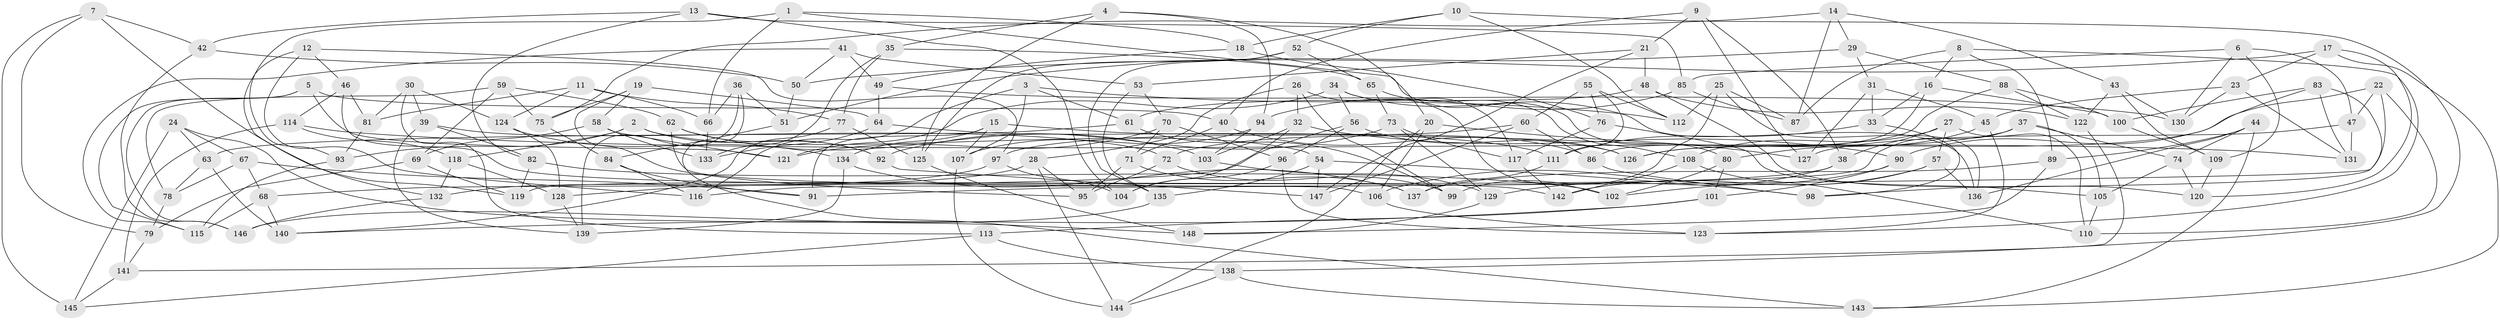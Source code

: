 // Generated by graph-tools (version 1.1) at 2025/26/03/09/25 03:26:57]
// undirected, 148 vertices, 296 edges
graph export_dot {
graph [start="1"]
  node [color=gray90,style=filled];
  1;
  2;
  3;
  4;
  5;
  6;
  7;
  8;
  9;
  10;
  11;
  12;
  13;
  14;
  15;
  16;
  17;
  18;
  19;
  20;
  21;
  22;
  23;
  24;
  25;
  26;
  27;
  28;
  29;
  30;
  31;
  32;
  33;
  34;
  35;
  36;
  37;
  38;
  39;
  40;
  41;
  42;
  43;
  44;
  45;
  46;
  47;
  48;
  49;
  50;
  51;
  52;
  53;
  54;
  55;
  56;
  57;
  58;
  59;
  60;
  61;
  62;
  63;
  64;
  65;
  66;
  67;
  68;
  69;
  70;
  71;
  72;
  73;
  74;
  75;
  76;
  77;
  78;
  79;
  80;
  81;
  82;
  83;
  84;
  85;
  86;
  87;
  88;
  89;
  90;
  91;
  92;
  93;
  94;
  95;
  96;
  97;
  98;
  99;
  100;
  101;
  102;
  103;
  104;
  105;
  106;
  107;
  108;
  109;
  110;
  111;
  112;
  113;
  114;
  115;
  116;
  117;
  118;
  119;
  120;
  121;
  122;
  123;
  124;
  125;
  126;
  127;
  128;
  129;
  130;
  131;
  132;
  133;
  134;
  135;
  136;
  137;
  138;
  139;
  140;
  141;
  142;
  143;
  144;
  145;
  146;
  147;
  148;
  1 -- 80;
  1 -- 66;
  1 -- 93;
  1 -- 18;
  2 -- 92;
  2 -- 93;
  2 -- 54;
  2 -- 118;
  3 -- 107;
  3 -- 61;
  3 -- 112;
  3 -- 116;
  4 -- 35;
  4 -- 125;
  4 -- 20;
  4 -- 94;
  5 -- 115;
  5 -- 146;
  5 -- 121;
  5 -- 40;
  6 -- 130;
  6 -- 109;
  6 -- 85;
  6 -- 47;
  7 -- 119;
  7 -- 42;
  7 -- 79;
  7 -- 145;
  8 -- 89;
  8 -- 16;
  8 -- 123;
  8 -- 87;
  9 -- 21;
  9 -- 38;
  9 -- 127;
  9 -- 40;
  10 -- 52;
  10 -- 112;
  10 -- 138;
  10 -- 18;
  11 -- 77;
  11 -- 66;
  11 -- 81;
  11 -- 124;
  12 -- 132;
  12 -- 97;
  12 -- 116;
  12 -- 46;
  13 -- 82;
  13 -- 104;
  13 -- 42;
  13 -- 85;
  14 -- 43;
  14 -- 87;
  14 -- 29;
  14 -- 75;
  15 -- 126;
  15 -- 107;
  15 -- 91;
  15 -- 134;
  16 -- 33;
  16 -- 86;
  16 -- 100;
  17 -- 143;
  17 -- 50;
  17 -- 120;
  17 -- 23;
  18 -- 49;
  18 -- 76;
  19 -- 64;
  19 -- 75;
  19 -- 95;
  19 -- 58;
  20 -- 144;
  20 -- 106;
  20 -- 127;
  21 -- 48;
  21 -- 147;
  21 -- 53;
  22 -- 110;
  22 -- 126;
  22 -- 47;
  22 -- 91;
  23 -- 131;
  23 -- 130;
  23 -- 45;
  24 -- 145;
  24 -- 67;
  24 -- 148;
  24 -- 63;
  25 -- 87;
  25 -- 136;
  25 -- 112;
  25 -- 99;
  26 -- 28;
  26 -- 32;
  26 -- 102;
  26 -- 99;
  27 -- 110;
  27 -- 108;
  27 -- 38;
  27 -- 57;
  28 -- 144;
  28 -- 95;
  28 -- 128;
  29 -- 31;
  29 -- 88;
  29 -- 51;
  30 -- 113;
  30 -- 124;
  30 -- 81;
  30 -- 39;
  31 -- 33;
  31 -- 127;
  31 -- 45;
  32 -- 90;
  32 -- 104;
  32 -- 103;
  33 -- 111;
  33 -- 98;
  34 -- 136;
  34 -- 121;
  34 -- 56;
  34 -- 117;
  35 -- 65;
  35 -- 133;
  35 -- 77;
  36 -- 51;
  36 -- 139;
  36 -- 66;
  36 -- 143;
  37 -- 119;
  37 -- 105;
  37 -- 72;
  37 -- 74;
  38 -- 116;
  38 -- 129;
  39 -- 72;
  39 -- 82;
  39 -- 139;
  40 -- 71;
  40 -- 86;
  41 -- 50;
  41 -- 53;
  41 -- 115;
  41 -- 49;
  42 -- 50;
  42 -- 146;
  43 -- 122;
  43 -- 109;
  43 -- 130;
  44 -- 89;
  44 -- 74;
  44 -- 143;
  44 -- 136;
  45 -- 123;
  45 -- 80;
  46 -- 114;
  46 -- 81;
  46 -- 142;
  47 -- 127;
  47 -- 131;
  48 -- 120;
  48 -- 122;
  48 -- 61;
  49 -- 130;
  49 -- 64;
  50 -- 51;
  51 -- 84;
  52 -- 135;
  52 -- 125;
  52 -- 65;
  53 -- 135;
  53 -- 70;
  54 -- 135;
  54 -- 98;
  54 -- 147;
  55 -- 60;
  55 -- 111;
  55 -- 76;
  55 -- 112;
  56 -- 126;
  56 -- 96;
  56 -- 68;
  57 -- 142;
  57 -- 136;
  57 -- 102;
  58 -- 121;
  58 -- 69;
  58 -- 133;
  59 -- 62;
  59 -- 78;
  59 -- 69;
  59 -- 75;
  60 -- 147;
  60 -- 86;
  60 -- 97;
  61 -- 63;
  61 -- 99;
  62 -- 92;
  62 -- 106;
  62 -- 103;
  63 -- 140;
  63 -- 78;
  64 -- 111;
  64 -- 133;
  65 -- 73;
  65 -- 108;
  66 -- 133;
  67 -- 78;
  67 -- 68;
  67 -- 91;
  68 -- 140;
  68 -- 115;
  69 -- 119;
  69 -- 79;
  70 -- 71;
  70 -- 121;
  70 -- 96;
  71 -- 95;
  71 -- 137;
  72 -- 95;
  72 -- 99;
  73 -- 129;
  73 -- 92;
  73 -- 117;
  74 -- 120;
  74 -- 105;
  75 -- 84;
  76 -- 117;
  76 -- 105;
  77 -- 125;
  77 -- 140;
  78 -- 79;
  79 -- 141;
  80 -- 101;
  80 -- 102;
  81 -- 93;
  82 -- 102;
  82 -- 119;
  83 -- 98;
  83 -- 131;
  83 -- 100;
  83 -- 90;
  84 -- 91;
  84 -- 116;
  85 -- 87;
  85 -- 94;
  86 -- 98;
  88 -- 100;
  88 -- 122;
  88 -- 126;
  89 -- 137;
  89 -- 148;
  90 -- 101;
  90 -- 106;
  92 -- 147;
  93 -- 115;
  94 -- 107;
  94 -- 103;
  96 -- 104;
  96 -- 123;
  97 -- 132;
  97 -- 104;
  100 -- 109;
  101 -- 113;
  101 -- 140;
  103 -- 129;
  105 -- 110;
  106 -- 123;
  107 -- 144;
  108 -- 110;
  108 -- 142;
  109 -- 120;
  111 -- 137;
  113 -- 138;
  113 -- 145;
  114 -- 141;
  114 -- 118;
  114 -- 131;
  117 -- 142;
  118 -- 132;
  118 -- 128;
  122 -- 141;
  124 -- 134;
  124 -- 128;
  125 -- 148;
  128 -- 139;
  129 -- 148;
  132 -- 146;
  134 -- 137;
  134 -- 139;
  135 -- 146;
  138 -- 144;
  138 -- 143;
  141 -- 145;
}
